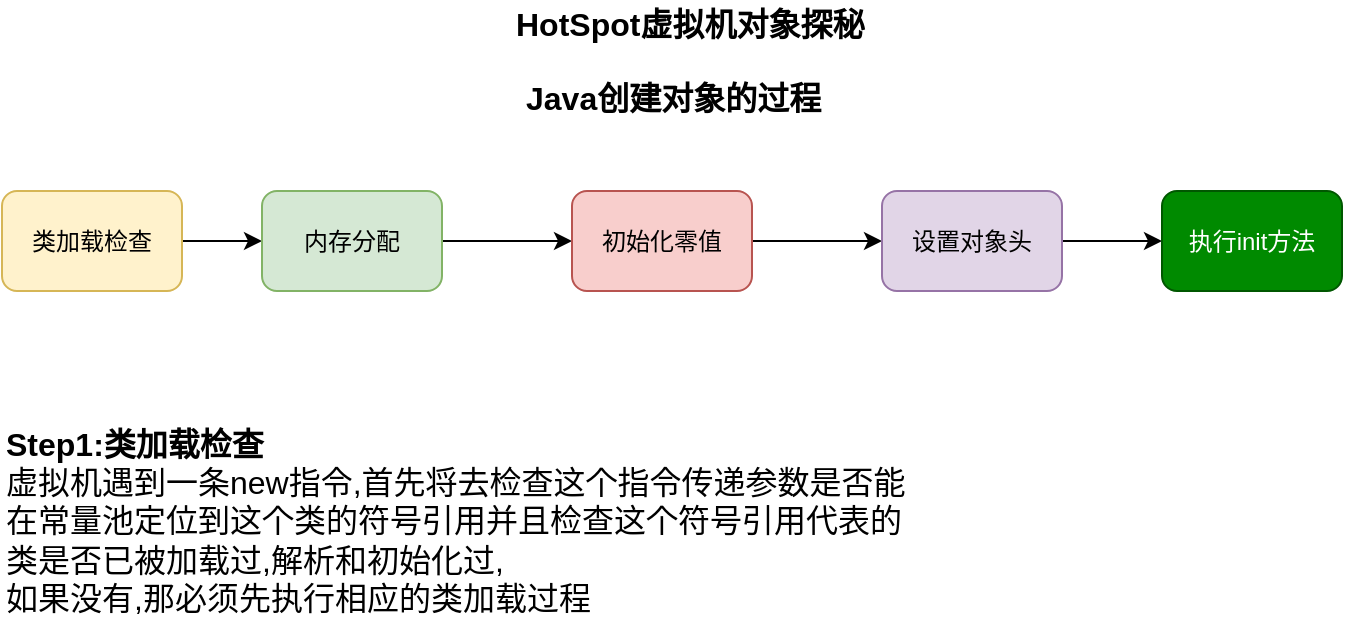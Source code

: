 <mxfile version="10.7.4" type="github"><diagram id="BigZ7SwCWBI1qwG1c5RW" name="java创建对象的过程"><mxGraphModel dx="1010" dy="649" grid="1" gridSize="10" guides="1" tooltips="1" connect="1" arrows="1" fold="1" page="1" pageScale="1" pageWidth="3300" pageHeight="4681" math="0" shadow="0"><root><mxCell id="0"/><mxCell id="1" parent="0"/><mxCell id="L7tYQNl-EvukudTt4U_1-1" value="&lt;span style=&quot;font-size: 16px;&quot;&gt;HotSpot虚拟机对象探秘&lt;/span&gt;" style="text;html=1;resizable=0;points=[];autosize=1;align=left;verticalAlign=top;spacingTop=-4;fontStyle=1;fontSize=16;" parent="1" vertex="1"><mxGeometry x="415" y="340" width="150" height="20" as="geometry"/></mxCell><mxCell id="L7tYQNl-EvukudTt4U_1-2" value="&lt;b style=&quot;font-size: 16px;&quot;&gt;Java创建对象的过程&lt;/b&gt;" style="text;html=1;resizable=0;points=[];autosize=1;align=left;verticalAlign=top;spacingTop=-4;fontSize=16;" parent="1" vertex="1"><mxGeometry x="420" y="377" width="130" height="20" as="geometry"/></mxCell><mxCell id="L7tYQNl-EvukudTt4U_1-15" value="" style="edgeStyle=orthogonalEdgeStyle;rounded=0;orthogonalLoop=1;jettySize=auto;html=1;" parent="1" source="L7tYQNl-EvukudTt4U_1-5" target="L7tYQNl-EvukudTt4U_1-14" edge="1"><mxGeometry relative="1" as="geometry"/></mxCell><mxCell id="L7tYQNl-EvukudTt4U_1-5" value="类加载检查" style="rounded=1;whiteSpace=wrap;html=1;labelBackgroundColor=none;fillColor=#fff2cc;strokeColor=#d6b656;" parent="1" vertex="1"><mxGeometry x="160" y="435.5" width="90" height="50" as="geometry"/></mxCell><mxCell id="L7tYQNl-EvukudTt4U_1-17" value="" style="edgeStyle=orthogonalEdgeStyle;rounded=0;orthogonalLoop=1;jettySize=auto;html=1;" parent="1" source="L7tYQNl-EvukudTt4U_1-14" target="L7tYQNl-EvukudTt4U_1-16" edge="1"><mxGeometry relative="1" as="geometry"/></mxCell><mxCell id="L7tYQNl-EvukudTt4U_1-14" value="内存分配" style="rounded=1;whiteSpace=wrap;html=1;fillColor=#d5e8d4;strokeColor=#82b366;" parent="1" vertex="1"><mxGeometry x="290" y="435.5" width="90" height="50" as="geometry"/></mxCell><mxCell id="L7tYQNl-EvukudTt4U_1-19" value="" style="edgeStyle=orthogonalEdgeStyle;rounded=0;orthogonalLoop=1;jettySize=auto;html=1;" parent="1" source="L7tYQNl-EvukudTt4U_1-16" target="L7tYQNl-EvukudTt4U_1-18" edge="1"><mxGeometry relative="1" as="geometry"/></mxCell><mxCell id="L7tYQNl-EvukudTt4U_1-16" value="初始化零值" style="rounded=1;whiteSpace=wrap;html=1;fillColor=#f8cecc;strokeColor=#b85450;" parent="1" vertex="1"><mxGeometry x="445" y="435.5" width="90" height="50" as="geometry"/></mxCell><mxCell id="L7tYQNl-EvukudTt4U_1-21" value="" style="edgeStyle=orthogonalEdgeStyle;rounded=0;orthogonalLoop=1;jettySize=auto;html=1;" parent="1" source="L7tYQNl-EvukudTt4U_1-18" target="L7tYQNl-EvukudTt4U_1-20" edge="1"><mxGeometry relative="1" as="geometry"/></mxCell><mxCell id="L7tYQNl-EvukudTt4U_1-18" value="设置对象头" style="rounded=1;whiteSpace=wrap;html=1;fillColor=#e1d5e7;strokeColor=#9673a6;" parent="1" vertex="1"><mxGeometry x="600" y="435.5" width="90" height="50" as="geometry"/></mxCell><mxCell id="L7tYQNl-EvukudTt4U_1-20" value="执行init方法" style="rounded=1;whiteSpace=wrap;html=1;fillColor=#008a00;strokeColor=#005700;fontColor=#ffffff;" parent="1" vertex="1"><mxGeometry x="740" y="435.5" width="90" height="50" as="geometry"/></mxCell><mxCell id="_-HQXt9OEEeJAA3hx1mr-1" value="&lt;b&gt;Step1:类加载检查&lt;/b&gt;&lt;br&gt;虚拟机遇到一条new指令,首先将去检查这个指令传递参数是否能&lt;br&gt;在常量池定位到这个类的符号引用并且检查这个符号引用代表的&lt;br&gt;类是否已被加载过,解析和初始化过,&lt;br&gt;如果没有,那必须先执行相应的类加载过程&lt;br&gt;" style="text;html=1;resizable=0;points=[];autosize=1;align=left;verticalAlign=top;spacingTop=-4;fontSize=16;" vertex="1" parent="1"><mxGeometry x="160" y="550" width="470" height="90" as="geometry"/></mxCell></root></mxGraphModel></diagram></mxfile>